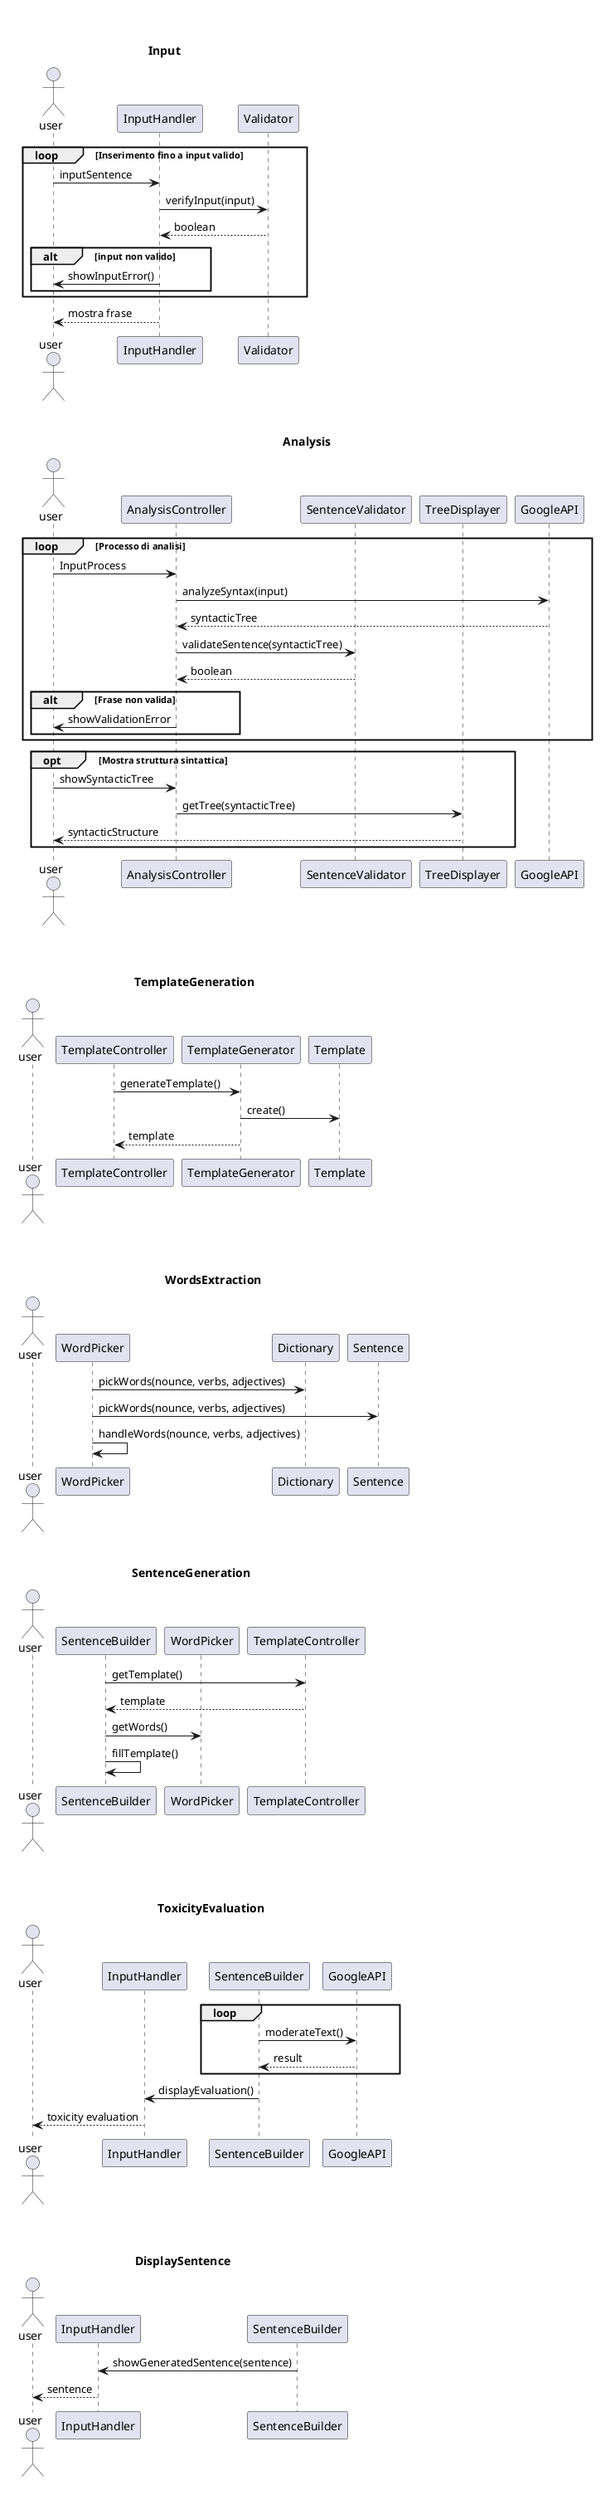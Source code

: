 @startuml internal-ssd
label l [

{{
title Input

actor user
participant InputHandler
participant Validator

loop Inserimento fino a input valido
    user -> InputHandler: inputSentence
    InputHandler -> Validator: verifyInput(input)
    Validator --> InputHandler: boolean

    alt input non valido
        InputHandler -> user: showInputError()
    end
end

InputHandler --> user: mostra frase
}}

/' da rivedere '/
{{
title Analysis

actor user
participant AnalysisController
participant SentenceValidator
participant TreeDisplayer
participant GoogleAPI

loop Processo di analisi
    user -> AnalysisController: InputProcess
    AnalysisController -> GoogleAPI: analyzeSyntax(input)
    GoogleAPI --> AnalysisController: syntacticTree
    AnalysisController -> SentenceValidator: validateSentence(syntacticTree)
    SentenceValidator --> AnalysisController: boolean

    alt Frase non valida
        AnalysisController -> user: showValidationError
    end
end

opt Mostra struttura sintattica
    user -> AnalysisController: showSyntacticTree
    AnalysisController -> TreeDisplayer: getTree(syntacticTree)
    TreeDisplayer --> user: syntacticStructure
end
}}


/' da rivedere '/
{{
title TemplateGeneration

actor user
participant TemplateController
participant TemplateGenerator
participant Template
/'participant TemplateStorage'/

TemplateController -> TemplateGenerator: generateTemplate()
TemplateGenerator -> Template : create()
TemplateGenerator --> TemplateController: template
/'TemplateController -> TemplateStorage: handleTemplate(template)'/

}}


{{
title WordsExtraction

actor user
participant WordPicker
participant Dictionary
participant Sentence

WordPicker -> Dictionary : pickWords(nounce, verbs, adjectives)
WordPicker -> Sentence : pickWords(nounce, verbs, adjectives)
WordPicker -> WordPicker : handleWords(nounce, verbs, adjectives)
}}

{{
title SentenceGeneration

actor user
participant SentenceBuilder
participant WordPicker
participant TemplateController

SentenceBuilder -> TemplateController : getTemplate()
TemplateController --> SentenceBuilder : template
SentenceBuilder -> WordPicker : getWords()
SentenceBuilder -> SentenceBuilder : fillTemplate()
}}


{{
title ToxicityEvaluation

actor user
participant InputHandler
participant SentenceBuilder
participant GoogleAPI
loop
    SentenceBuilder -> GoogleAPI : moderateText()
    GoogleAPI --> SentenceBuilder : result 
end

SentenceBuilder -> InputHandler : displayEvaluation()
InputHandler --> user: toxicity evaluation

}}


{{
title DisplaySentence

actor user
participant InputHandler
participant SentenceBuilder

SentenceBuilder -> InputHandler : showGeneratedSentence(sentence)
InputHandler --> user: sentence

}}
]
@enduml
